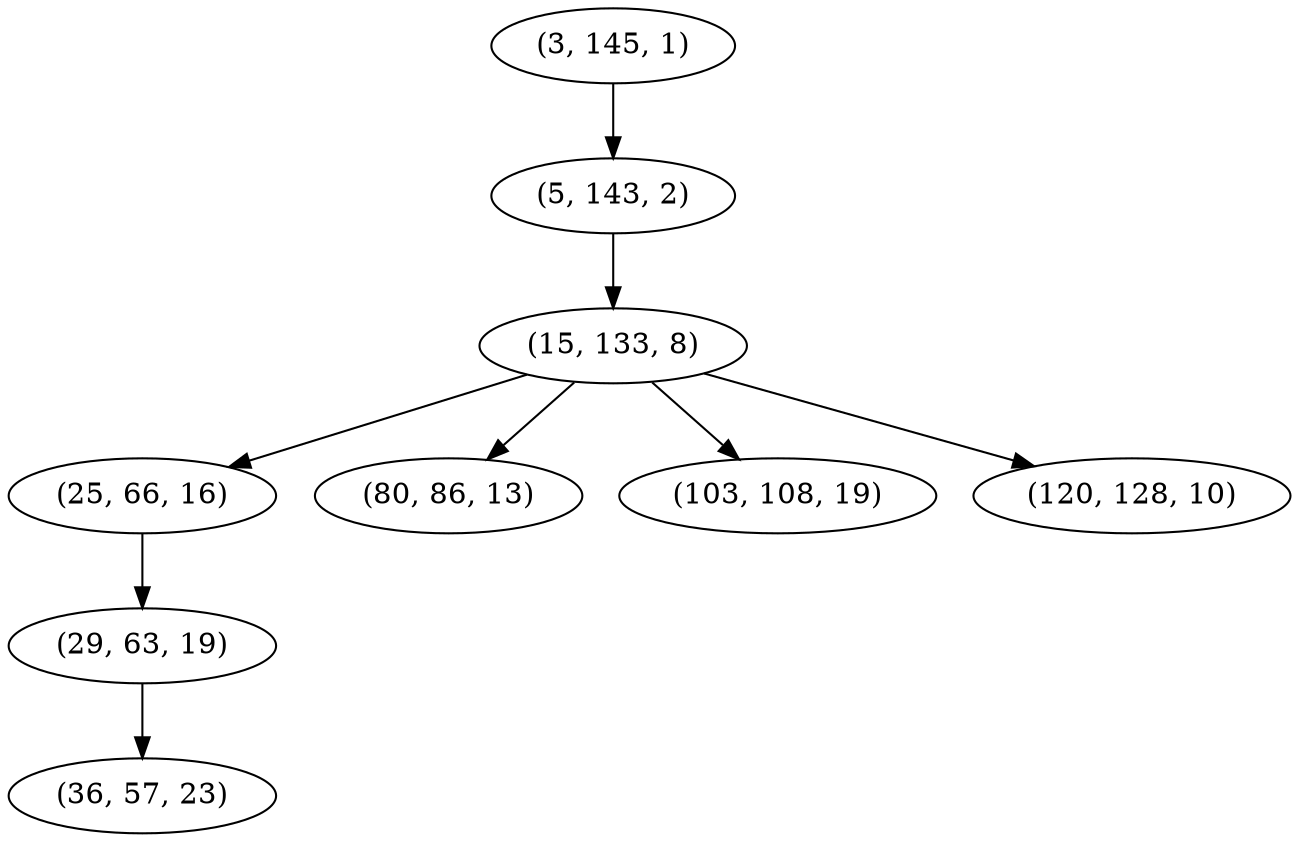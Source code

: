 digraph tree {
    "(3, 145, 1)";
    "(5, 143, 2)";
    "(15, 133, 8)";
    "(25, 66, 16)";
    "(29, 63, 19)";
    "(36, 57, 23)";
    "(80, 86, 13)";
    "(103, 108, 19)";
    "(120, 128, 10)";
    "(3, 145, 1)" -> "(5, 143, 2)";
    "(5, 143, 2)" -> "(15, 133, 8)";
    "(15, 133, 8)" -> "(25, 66, 16)";
    "(15, 133, 8)" -> "(80, 86, 13)";
    "(15, 133, 8)" -> "(103, 108, 19)";
    "(15, 133, 8)" -> "(120, 128, 10)";
    "(25, 66, 16)" -> "(29, 63, 19)";
    "(29, 63, 19)" -> "(36, 57, 23)";
}
